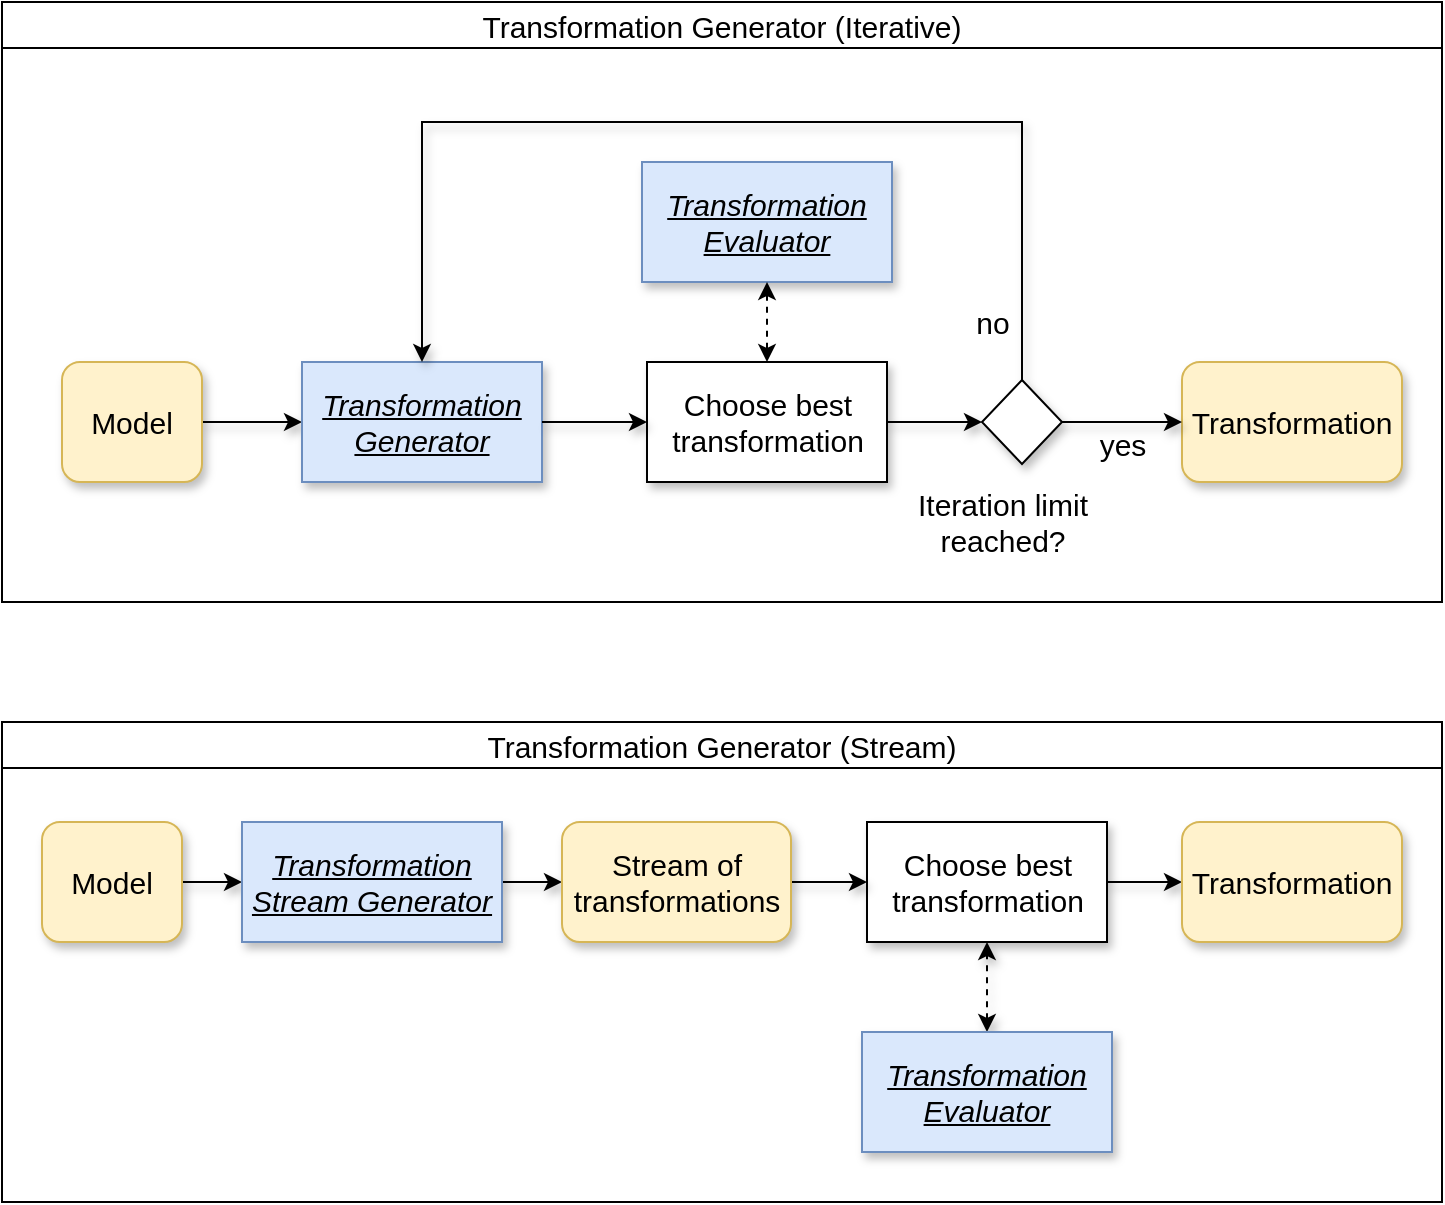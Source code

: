 <mxfile version="14.6.13" type="device"><diagram id="faYqcXqA2HpqUGQT4J9Q" name="Page-1"><mxGraphModel dx="1422" dy="822" grid="1" gridSize="10" guides="1" tooltips="1" connect="1" arrows="1" fold="1" page="1" pageScale="1" pageWidth="827" pageHeight="1169" math="0" shadow="0"><root><mxCell id="0"/><mxCell id="1" parent="0"/><mxCell id="n4wZnWeBDdwcWNwUpai--10" value="Transformation Generator (Iterative)" style="swimlane;sketch=0;fontSize=15;fontStyle=0;movable=1;" parent="1" vertex="1"><mxGeometry x="40" y="40" width="720" height="300" as="geometry"/></mxCell><mxCell id="n4wZnWeBDdwcWNwUpai--15" style="edgeStyle=orthogonalEdgeStyle;rounded=0;orthogonalLoop=1;jettySize=auto;html=1;entryX=0;entryY=0.5;entryDx=0;entryDy=0;fontSize=15;shadow=1;" parent="n4wZnWeBDdwcWNwUpai--10" source="n4wZnWeBDdwcWNwUpai--11" target="n4wZnWeBDdwcWNwUpai--12" edge="1"><mxGeometry relative="1" as="geometry"/></mxCell><mxCell id="n4wZnWeBDdwcWNwUpai--11" value="&lt;font style=&quot;font-size: 15px&quot;&gt;Model&lt;/font&gt;" style="rounded=1;whiteSpace=wrap;html=1;fillColor=#fff2cc;strokeColor=#d6b656;fontSize=15;shadow=1;" parent="n4wZnWeBDdwcWNwUpai--10" vertex="1"><mxGeometry x="30" y="180" width="70" height="60" as="geometry"/></mxCell><mxCell id="n4wZnWeBDdwcWNwUpai--12" value="&lt;u style=&quot;font-size: 15px;&quot;&gt;&lt;i style=&quot;font-size: 15px;&quot;&gt;Transformation Generator&lt;/i&gt;&lt;/u&gt;" style="rounded=0;whiteSpace=wrap;html=1;sketch=0;fillColor=#dae8fc;strokeColor=#6c8ebf;fontSize=15;shadow=1;" parent="n4wZnWeBDdwcWNwUpai--10" vertex="1"><mxGeometry x="150" y="180" width="120" height="60" as="geometry"/></mxCell><mxCell id="n4wZnWeBDdwcWNwUpai--14" value="&lt;font style=&quot;font-size: 15px&quot;&gt;Transformation&lt;/font&gt;" style="rounded=1;whiteSpace=wrap;html=1;sketch=0;fillColor=#fff2cc;strokeColor=#d6b656;fontSize=15;shadow=1;" parent="n4wZnWeBDdwcWNwUpai--10" vertex="1"><mxGeometry x="590" y="180" width="110" height="60" as="geometry"/></mxCell><mxCell id="Q4rnlYF3HWoNgP-3f-s9-13" style="edgeStyle=orthogonalEdgeStyle;rounded=0;orthogonalLoop=1;jettySize=auto;html=1;entryX=0;entryY=0.5;entryDx=0;entryDy=0;fontSize=15;shadow=1;" parent="n4wZnWeBDdwcWNwUpai--10" source="n4wZnWeBDdwcWNwUpai--20" target="Q4rnlYF3HWoNgP-3f-s9-10" edge="1"><mxGeometry relative="1" as="geometry"/></mxCell><mxCell id="n4wZnWeBDdwcWNwUpai--20" value="Choose best transformation" style="rounded=0;whiteSpace=wrap;html=1;sketch=0;fontSize=15;shadow=1;" parent="n4wZnWeBDdwcWNwUpai--10" vertex="1"><mxGeometry x="322.5" y="180" width="120" height="60" as="geometry"/></mxCell><mxCell id="n4wZnWeBDdwcWNwUpai--16" style="edgeStyle=orthogonalEdgeStyle;rounded=0;orthogonalLoop=1;jettySize=auto;html=1;fontSize=15;shadow=1;exitX=1;exitY=0.5;exitDx=0;exitDy=0;" parent="n4wZnWeBDdwcWNwUpai--10" source="n4wZnWeBDdwcWNwUpai--12" target="n4wZnWeBDdwcWNwUpai--20" edge="1"><mxGeometry relative="1" as="geometry"><mxPoint x="315" y="210" as="targetPoint"/><mxPoint x="255" y="210" as="sourcePoint"/><Array as="points"/></mxGeometry></mxCell><mxCell id="n4wZnWeBDdwcWNwUpai--23" value="&lt;div style=&quot;font-size: 15px;&quot;&gt;Iteration limit&lt;/div&gt;&lt;div style=&quot;font-size: 15px;&quot;&gt;reached?&lt;/div&gt;" style="text;html=1;align=center;verticalAlign=middle;resizable=0;points=[];autosize=1;strokeColor=none;fontSize=15;shadow=1;" parent="n4wZnWeBDdwcWNwUpai--10" vertex="1"><mxGeometry x="450" y="240" width="100" height="40" as="geometry"/></mxCell><mxCell id="n4wZnWeBDdwcWNwUpai--24" value="&lt;div style=&quot;font-size: 15px;&quot;&gt;yes&lt;/div&gt;" style="text;html=1;align=center;verticalAlign=middle;resizable=0;points=[];autosize=1;strokeColor=none;fontSize=15;shadow=1;" parent="n4wZnWeBDdwcWNwUpai--10" vertex="1"><mxGeometry x="540" y="211" width="40" height="20" as="geometry"/></mxCell><mxCell id="n4wZnWeBDdwcWNwUpai--25" value="no" style="text;html=1;align=center;verticalAlign=middle;resizable=0;points=[];autosize=1;strokeColor=none;fontSize=15;shadow=1;" parent="n4wZnWeBDdwcWNwUpai--10" vertex="1"><mxGeometry x="480" y="150" width="30" height="20" as="geometry"/></mxCell><mxCell id="Q4rnlYF3HWoNgP-3f-s9-12" style="edgeStyle=orthogonalEdgeStyle;rounded=0;orthogonalLoop=1;jettySize=auto;html=1;fontSize=15;shadow=1;" parent="n4wZnWeBDdwcWNwUpai--10" source="Q4rnlYF3HWoNgP-3f-s9-10" target="n4wZnWeBDdwcWNwUpai--14" edge="1"><mxGeometry relative="1" as="geometry"/></mxCell><mxCell id="Q4rnlYF3HWoNgP-3f-s9-14" style="edgeStyle=orthogonalEdgeStyle;rounded=0;orthogonalLoop=1;jettySize=auto;html=1;entryX=0.5;entryY=0;entryDx=0;entryDy=0;fontSize=15;shadow=1;" parent="n4wZnWeBDdwcWNwUpai--10" source="Q4rnlYF3HWoNgP-3f-s9-10" target="n4wZnWeBDdwcWNwUpai--12" edge="1"><mxGeometry relative="1" as="geometry"><Array as="points"><mxPoint x="510" y="60"/><mxPoint x="210" y="60"/></Array></mxGeometry></mxCell><mxCell id="Q4rnlYF3HWoNgP-3f-s9-10" value="" style="rhombus;whiteSpace=wrap;html=1;shadow=1;sketch=0;fontSize=15;" parent="n4wZnWeBDdwcWNwUpai--10" vertex="1"><mxGeometry x="490" y="189" width="40" height="42" as="geometry"/></mxCell><mxCell id="lH9pcK7QivK4q0eslZtu-3" value="&lt;div&gt;&lt;u&gt;&lt;i&gt;Transformation&lt;/i&gt;&lt;/u&gt;&lt;/div&gt;&lt;div&gt;&lt;u&gt;&lt;i&gt;Evaluator&lt;/i&gt;&lt;/u&gt;&lt;/div&gt;" style="rounded=0;whiteSpace=wrap;html=1;sketch=0;fontSize=15;shadow=1;fillColor=#dae8fc;strokeColor=#6c8ebf;" parent="n4wZnWeBDdwcWNwUpai--10" vertex="1"><mxGeometry x="320" y="80" width="125" height="60" as="geometry"/></mxCell><mxCell id="lH9pcK7QivK4q0eslZtu-4" style="edgeStyle=orthogonalEdgeStyle;rounded=0;orthogonalLoop=1;jettySize=auto;html=1;dashed=1;startArrow=classic;startFill=1;entryX=0.5;entryY=0;entryDx=0;entryDy=0;exitX=0.5;exitY=1;exitDx=0;exitDy=0;" parent="n4wZnWeBDdwcWNwUpai--10" source="lH9pcK7QivK4q0eslZtu-3" target="n4wZnWeBDdwcWNwUpai--20" edge="1"><mxGeometry relative="1" as="geometry"><mxPoint x="382.5" y="150" as="sourcePoint"/><mxPoint x="383" y="170" as="targetPoint"/><Array as="points"/></mxGeometry></mxCell><mxCell id="pn72lFmCqOk9-2wmTS6M-1" value="Transformation Generator (Stream)" style="swimlane;sketch=0;fontSize=15;fontStyle=0;movable=1;" parent="1" vertex="1"><mxGeometry x="40" y="400" width="720" height="240" as="geometry"><mxRectangle x="7" y="10" width="400" height="30" as="alternateBounds"/></mxGeometry></mxCell><mxCell id="pn72lFmCqOk9-2wmTS6M-2" style="edgeStyle=orthogonalEdgeStyle;rounded=0;orthogonalLoop=1;jettySize=auto;html=1;entryX=0;entryY=0.5;entryDx=0;entryDy=0;fontSize=15;shadow=1;" parent="pn72lFmCqOk9-2wmTS6M-1" source="pn72lFmCqOk9-2wmTS6M-3" target="pn72lFmCqOk9-2wmTS6M-5" edge="1"><mxGeometry relative="1" as="geometry"/></mxCell><mxCell id="pn72lFmCqOk9-2wmTS6M-3" value="&lt;font style=&quot;font-size: 15px&quot;&gt;Model&lt;/font&gt;" style="rounded=1;whiteSpace=wrap;html=1;fontSize=15;fillColor=#fff2cc;strokeColor=#d6b656;shadow=1;" parent="pn72lFmCqOk9-2wmTS6M-1" vertex="1"><mxGeometry x="20" y="50" width="70" height="60" as="geometry"/></mxCell><mxCell id="pn72lFmCqOk9-2wmTS6M-4" style="edgeStyle=orthogonalEdgeStyle;rounded=0;orthogonalLoop=1;jettySize=auto;html=1;entryX=0;entryY=0.5;entryDx=0;entryDy=0;fontSize=15;shadow=1;" parent="pn72lFmCqOk9-2wmTS6M-1" source="pn72lFmCqOk9-2wmTS6M-5" target="pn72lFmCqOk9-2wmTS6M-19" edge="1"><mxGeometry relative="1" as="geometry"><mxPoint x="284" y="80" as="targetPoint"/></mxGeometry></mxCell><mxCell id="pn72lFmCqOk9-2wmTS6M-5" value="&lt;u style=&quot;font-size: 15px&quot;&gt;&lt;i style=&quot;font-size: 15px&quot;&gt;Transformation Stream Generator&lt;/i&gt;&lt;/u&gt;" style="rounded=0;whiteSpace=wrap;html=1;sketch=0;fontSize=15;shadow=1;fillColor=#dae8fc;strokeColor=#6c8ebf;" parent="pn72lFmCqOk9-2wmTS6M-1" vertex="1"><mxGeometry x="120" y="50" width="130" height="60" as="geometry"/></mxCell><mxCell id="pn72lFmCqOk9-2wmTS6M-22" style="edgeStyle=orthogonalEdgeStyle;rounded=0;orthogonalLoop=1;jettySize=auto;html=1;entryX=0;entryY=0.5;entryDx=0;entryDy=0;shadow=1;" parent="pn72lFmCqOk9-2wmTS6M-1" source="pn72lFmCqOk9-2wmTS6M-11" target="pn72lFmCqOk9-2wmTS6M-15" edge="1"><mxGeometry relative="1" as="geometry"/></mxCell><mxCell id="pn72lFmCqOk9-2wmTS6M-11" value="Choose best transformation" style="rounded=0;whiteSpace=wrap;html=1;sketch=0;fontSize=15;shadow=1;" parent="pn72lFmCqOk9-2wmTS6M-1" vertex="1"><mxGeometry x="432.5" y="50" width="120" height="60" as="geometry"/></mxCell><mxCell id="pn72lFmCqOk9-2wmTS6M-12" style="edgeStyle=orthogonalEdgeStyle;rounded=0;orthogonalLoop=1;jettySize=auto;html=1;entryX=0.5;entryY=1;entryDx=0;entryDy=0;fontSize=15;exitX=0.5;exitY=0;exitDx=0;exitDy=0;startArrow=classic;startFill=1;dashed=1;shadow=1;" parent="pn72lFmCqOk9-2wmTS6M-1" source="pn72lFmCqOk9-2wmTS6M-20" target="pn72lFmCqOk9-2wmTS6M-11" edge="1"><mxGeometry relative="1" as="geometry"><mxPoint x="492.5" y="160" as="sourcePoint"/></mxGeometry></mxCell><mxCell id="pn72lFmCqOk9-2wmTS6M-15" value="&lt;font style=&quot;font-size: 15px;&quot;&gt;Transformation&lt;/font&gt;" style="rounded=1;whiteSpace=wrap;html=1;fontSize=15;fillColor=#fff2cc;strokeColor=#d6b656;shadow=1;" parent="pn72lFmCqOk9-2wmTS6M-1" vertex="1"><mxGeometry x="590" y="50" width="110" height="60" as="geometry"/></mxCell><mxCell id="pn72lFmCqOk9-2wmTS6M-21" style="edgeStyle=orthogonalEdgeStyle;rounded=0;orthogonalLoop=1;jettySize=auto;html=1;entryX=0;entryY=0.5;entryDx=0;entryDy=0;shadow=1;" parent="pn72lFmCqOk9-2wmTS6M-1" source="pn72lFmCqOk9-2wmTS6M-19" target="pn72lFmCqOk9-2wmTS6M-11" edge="1"><mxGeometry relative="1" as="geometry"/></mxCell><mxCell id="pn72lFmCqOk9-2wmTS6M-19" value="&lt;font style=&quot;font-size: 15px&quot;&gt;Stream of transformations&lt;/font&gt;" style="rounded=1;whiteSpace=wrap;html=1;fontSize=15;fillColor=#fff2cc;strokeColor=#d6b656;shadow=1;" parent="pn72lFmCqOk9-2wmTS6M-1" vertex="1"><mxGeometry x="280" y="50" width="114.5" height="60" as="geometry"/></mxCell><mxCell id="pn72lFmCqOk9-2wmTS6M-20" value="&lt;div&gt;&lt;u&gt;&lt;i&gt;Transformation&lt;/i&gt;&lt;/u&gt;&lt;/div&gt;&lt;div&gt;&lt;u&gt;&lt;i&gt;Evaluator&lt;/i&gt;&lt;/u&gt;&lt;/div&gt;" style="rounded=0;whiteSpace=wrap;html=1;sketch=0;fontSize=15;shadow=1;fillColor=#dae8fc;strokeColor=#6c8ebf;" parent="pn72lFmCqOk9-2wmTS6M-1" vertex="1"><mxGeometry x="430" y="155" width="125" height="60" as="geometry"/></mxCell></root></mxGraphModel></diagram></mxfile>